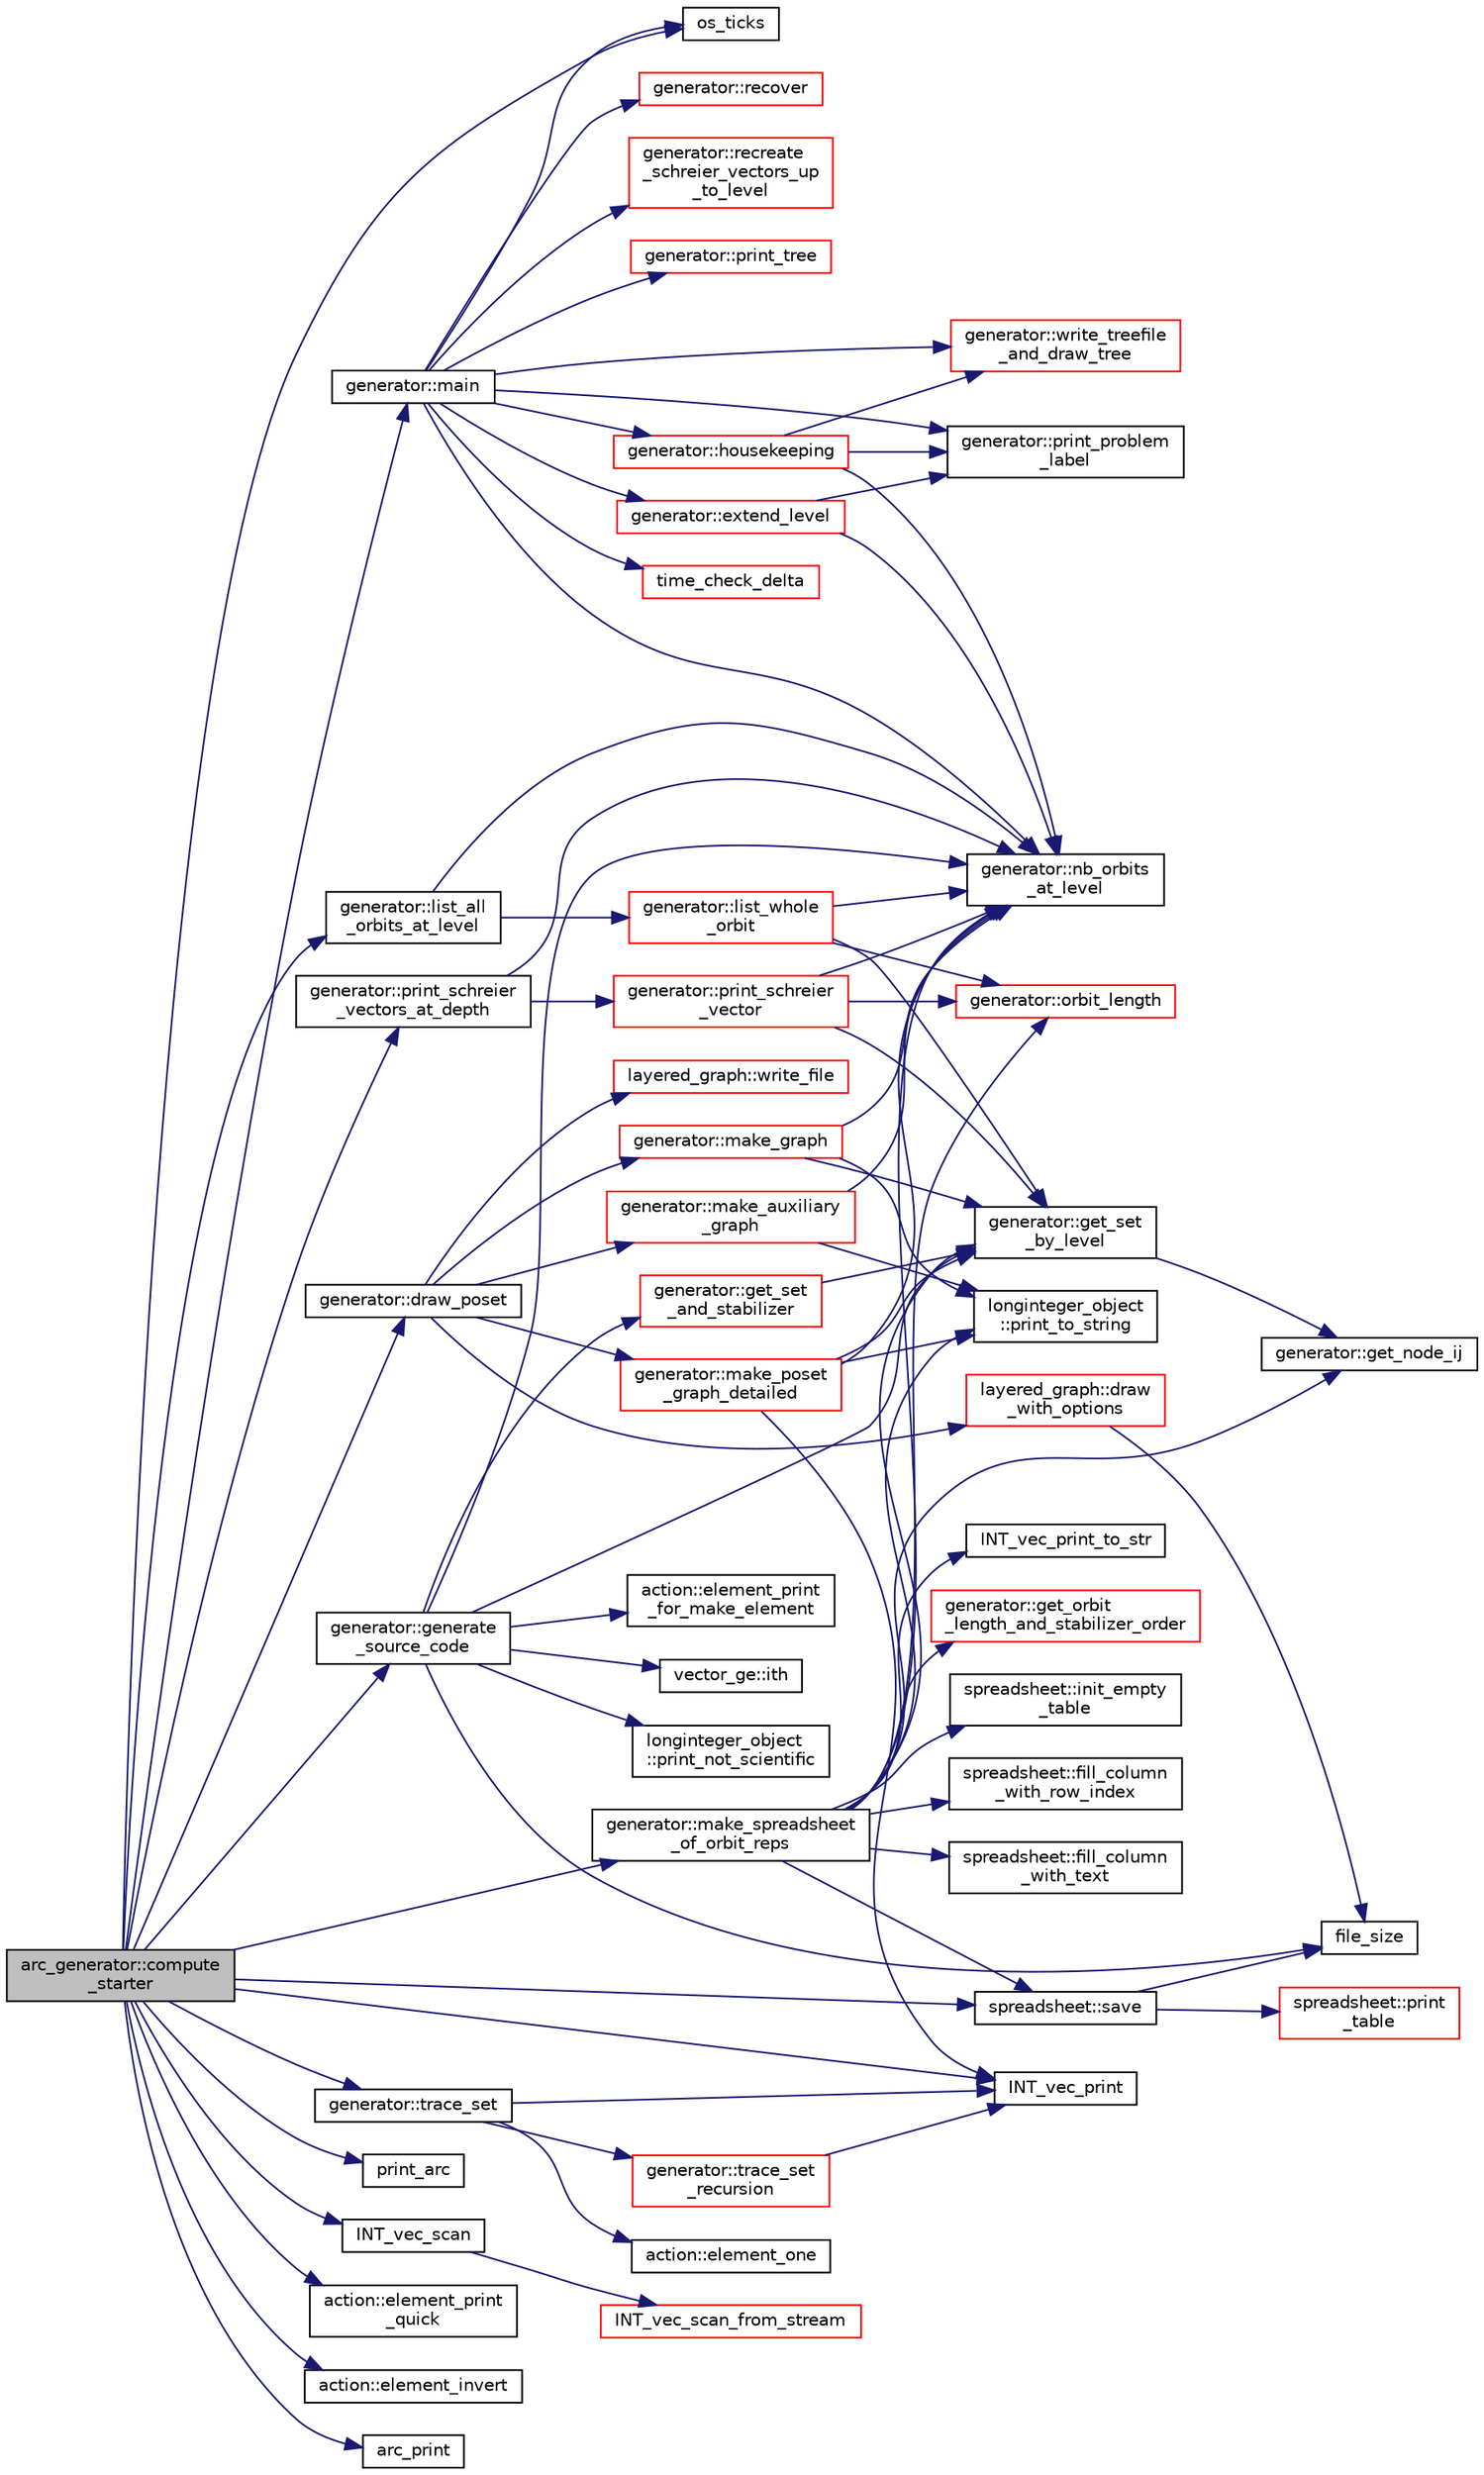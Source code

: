 digraph "arc_generator::compute_starter"
{
  edge [fontname="Helvetica",fontsize="10",labelfontname="Helvetica",labelfontsize="10"];
  node [fontname="Helvetica",fontsize="10",shape=record];
  rankdir="LR";
  Node19 [label="arc_generator::compute\l_starter",height=0.2,width=0.4,color="black", fillcolor="grey75", style="filled", fontcolor="black"];
  Node19 -> Node20 [color="midnightblue",fontsize="10",style="solid",fontname="Helvetica"];
  Node20 [label="os_ticks",height=0.2,width=0.4,color="black", fillcolor="white", style="filled",URL="$d5/db4/io__and__os_8h.html#a3da6d2b09e35d569adb7101dffcb5224"];
  Node19 -> Node21 [color="midnightblue",fontsize="10",style="solid",fontname="Helvetica"];
  Node21 [label="print_arc",height=0.2,width=0.4,color="black", fillcolor="white", style="filled",URL="$d7/d4e/arc__generator_8_c.html#a2d0267ec166d32b91a35af1d1e66427f"];
  Node19 -> Node22 [color="midnightblue",fontsize="10",style="solid",fontname="Helvetica"];
  Node22 [label="generator::main",height=0.2,width=0.4,color="black", fillcolor="white", style="filled",URL="$d7/d73/classgenerator.html#a01abff8e9f231bf0d82e2e8e0061f242"];
  Node22 -> Node23 [color="midnightblue",fontsize="10",style="solid",fontname="Helvetica"];
  Node23 [label="generator::print_problem\l_label",height=0.2,width=0.4,color="black", fillcolor="white", style="filled",URL="$d7/d73/classgenerator.html#a06d3c064ba84ebe8db3537e6273f16c3"];
  Node22 -> Node20 [color="midnightblue",fontsize="10",style="solid",fontname="Helvetica"];
  Node22 -> Node24 [color="midnightblue",fontsize="10",style="solid",fontname="Helvetica"];
  Node24 [label="time_check_delta",height=0.2,width=0.4,color="red", fillcolor="white", style="filled",URL="$d9/d60/discreta_8h.html#a89a8565e34c7dcbb97180cd6af7454a1"];
  Node22 -> Node27 [color="midnightblue",fontsize="10",style="solid",fontname="Helvetica"];
  Node27 [label="generator::recover",height=0.2,width=0.4,color="red", fillcolor="white", style="filled",URL="$d7/d73/classgenerator.html#a96b65270be862c206d5af97c1dde9c17"];
  Node22 -> Node29 [color="midnightblue",fontsize="10",style="solid",fontname="Helvetica"];
  Node29 [label="generator::recreate\l_schreier_vectors_up\l_to_level",height=0.2,width=0.4,color="red", fillcolor="white", style="filled",URL="$d7/d73/classgenerator.html#a2ca7599e91bb012d41153aec95f081f7"];
  Node22 -> Node578 [color="midnightblue",fontsize="10",style="solid",fontname="Helvetica"];
  Node578 [label="generator::print_tree",height=0.2,width=0.4,color="red", fillcolor="white", style="filled",URL="$d7/d73/classgenerator.html#a4d50a3584d53209baf2bf7d7b9ba31f8"];
  Node22 -> Node592 [color="midnightblue",fontsize="10",style="solid",fontname="Helvetica"];
  Node592 [label="generator::write_treefile\l_and_draw_tree",height=0.2,width=0.4,color="red", fillcolor="white", style="filled",URL="$d7/d73/classgenerator.html#a70c78f45dba413014287e8cde2f7d6b5"];
  Node22 -> Node689 [color="midnightblue",fontsize="10",style="solid",fontname="Helvetica"];
  Node689 [label="generator::extend_level",height=0.2,width=0.4,color="red", fillcolor="white", style="filled",URL="$d7/d73/classgenerator.html#a91b84d80ccec0cd2136bc221c30e0f8e"];
  Node689 -> Node23 [color="midnightblue",fontsize="10",style="solid",fontname="Helvetica"];
  Node689 -> Node35 [color="midnightblue",fontsize="10",style="solid",fontname="Helvetica"];
  Node35 [label="generator::nb_orbits\l_at_level",height=0.2,width=0.4,color="black", fillcolor="white", style="filled",URL="$d7/d73/classgenerator.html#a020f3d8378448310d044a4a24fadf301"];
  Node22 -> Node846 [color="midnightblue",fontsize="10",style="solid",fontname="Helvetica"];
  Node846 [label="generator::housekeeping",height=0.2,width=0.4,color="red", fillcolor="white", style="filled",URL="$d7/d73/classgenerator.html#aaf2bd92e8f74eb9fbc3244a6dde6f78c"];
  Node846 -> Node35 [color="midnightblue",fontsize="10",style="solid",fontname="Helvetica"];
  Node846 -> Node23 [color="midnightblue",fontsize="10",style="solid",fontname="Helvetica"];
  Node846 -> Node592 [color="midnightblue",fontsize="10",style="solid",fontname="Helvetica"];
  Node22 -> Node35 [color="midnightblue",fontsize="10",style="solid",fontname="Helvetica"];
  Node19 -> Node864 [color="midnightblue",fontsize="10",style="solid",fontname="Helvetica"];
  Node864 [label="generator::draw_poset",height=0.2,width=0.4,color="black", fillcolor="white", style="filled",URL="$d7/d73/classgenerator.html#aa4f99c75a86701ba85e514a294efdf3a"];
  Node864 -> Node865 [color="midnightblue",fontsize="10",style="solid",fontname="Helvetica"];
  Node865 [label="generator::make_auxiliary\l_graph",height=0.2,width=0.4,color="red", fillcolor="white", style="filled",URL="$d7/d73/classgenerator.html#aabd85f45e3975dcf5eb15c0509e58392"];
  Node865 -> Node35 [color="midnightblue",fontsize="10",style="solid",fontname="Helvetica"];
  Node865 -> Node677 [color="midnightblue",fontsize="10",style="solid",fontname="Helvetica"];
  Node677 [label="longinteger_object\l::print_to_string",height=0.2,width=0.4,color="black", fillcolor="white", style="filled",URL="$dd/d7e/classlonginteger__object.html#abf29fedc2ef57bb6c8bcc8e1f052efda"];
  Node864 -> Node881 [color="midnightblue",fontsize="10",style="solid",fontname="Helvetica"];
  Node881 [label="generator::make_graph",height=0.2,width=0.4,color="red", fillcolor="white", style="filled",URL="$d7/d73/classgenerator.html#a70dd7819a500c8baef63327eb5d72f4c"];
  Node881 -> Node35 [color="midnightblue",fontsize="10",style="solid",fontname="Helvetica"];
  Node881 -> Node677 [color="midnightblue",fontsize="10",style="solid",fontname="Helvetica"];
  Node881 -> Node882 [color="midnightblue",fontsize="10",style="solid",fontname="Helvetica"];
  Node882 [label="generator::get_set\l_by_level",height=0.2,width=0.4,color="black", fillcolor="white", style="filled",URL="$d7/d73/classgenerator.html#a3012a80d862b42c848b84584389c8594"];
  Node882 -> Node883 [color="midnightblue",fontsize="10",style="solid",fontname="Helvetica"];
  Node883 [label="generator::get_node_ij",height=0.2,width=0.4,color="black", fillcolor="white", style="filled",URL="$d7/d73/classgenerator.html#a8cea5411b42336694738530732ede540"];
  Node864 -> Node886 [color="midnightblue",fontsize="10",style="solid",fontname="Helvetica"];
  Node886 [label="generator::make_poset\l_graph_detailed",height=0.2,width=0.4,color="red", fillcolor="white", style="filled",URL="$d7/d73/classgenerator.html#a4f8b07122d32e3db0788f5a385bb1615"];
  Node886 -> Node35 [color="midnightblue",fontsize="10",style="solid",fontname="Helvetica"];
  Node886 -> Node42 [color="midnightblue",fontsize="10",style="solid",fontname="Helvetica"];
  Node42 [label="INT_vec_print",height=0.2,width=0.4,color="black", fillcolor="white", style="filled",URL="$df/dbf/sajeeb_8_c.html#a79a5901af0b47dd0d694109543c027fe"];
  Node886 -> Node677 [color="midnightblue",fontsize="10",style="solid",fontname="Helvetica"];
  Node886 -> Node882 [color="midnightblue",fontsize="10",style="solid",fontname="Helvetica"];
  Node864 -> Node890 [color="midnightblue",fontsize="10",style="solid",fontname="Helvetica"];
  Node890 [label="layered_graph::write_file",height=0.2,width=0.4,color="red", fillcolor="white", style="filled",URL="$da/db1/classlayered__graph.html#aa6be0def70df293f8e50a6aadcbd5d89"];
  Node864 -> Node892 [color="midnightblue",fontsize="10",style="solid",fontname="Helvetica"];
  Node892 [label="layered_graph::draw\l_with_options",height=0.2,width=0.4,color="red", fillcolor="white", style="filled",URL="$da/db1/classlayered__graph.html#a4c76e40c6cf5bfb2ab2df20c33e846bc"];
  Node892 -> Node32 [color="midnightblue",fontsize="10",style="solid",fontname="Helvetica"];
  Node32 [label="file_size",height=0.2,width=0.4,color="black", fillcolor="white", style="filled",URL="$df/dbf/sajeeb_8_c.html#a5c37cf5785204b6e9adf647dc14d0e50"];
  Node19 -> Node904 [color="midnightblue",fontsize="10",style="solid",fontname="Helvetica"];
  Node904 [label="INT_vec_scan",height=0.2,width=0.4,color="black", fillcolor="white", style="filled",URL="$d5/db4/io__and__os_8h.html#a9aa706d3f0c3bb83182eed9ab9747582"];
  Node904 -> Node905 [color="midnightblue",fontsize="10",style="solid",fontname="Helvetica"];
  Node905 [label="INT_vec_scan_from_stream",height=0.2,width=0.4,color="red", fillcolor="white", style="filled",URL="$d4/d74/util_8_c.html#a7dc639ea3d5da900adb978c9322353a7"];
  Node19 -> Node42 [color="midnightblue",fontsize="10",style="solid",fontname="Helvetica"];
  Node19 -> Node907 [color="midnightblue",fontsize="10",style="solid",fontname="Helvetica"];
  Node907 [label="generator::trace_set",height=0.2,width=0.4,color="black", fillcolor="white", style="filled",URL="$d7/d73/classgenerator.html#ae34b55cbb999d9b2aa9dacc8748de0b2"];
  Node907 -> Node42 [color="midnightblue",fontsize="10",style="solid",fontname="Helvetica"];
  Node907 -> Node77 [color="midnightblue",fontsize="10",style="solid",fontname="Helvetica"];
  Node77 [label="action::element_one",height=0.2,width=0.4,color="black", fillcolor="white", style="filled",URL="$d2/d86/classaction.html#a780a105daf04d6d1fe7e2f63b3c88e3b"];
  Node907 -> Node908 [color="midnightblue",fontsize="10",style="solid",fontname="Helvetica"];
  Node908 [label="generator::trace_set\l_recursion",height=0.2,width=0.4,color="red", fillcolor="white", style="filled",URL="$d7/d73/classgenerator.html#aede118133e199ff6a1a381c7da8366b4"];
  Node908 -> Node42 [color="midnightblue",fontsize="10",style="solid",fontname="Helvetica"];
  Node19 -> Node45 [color="midnightblue",fontsize="10",style="solid",fontname="Helvetica"];
  Node45 [label="action::element_print\l_quick",height=0.2,width=0.4,color="black", fillcolor="white", style="filled",URL="$d2/d86/classaction.html#a4844680cf6750396f76494a28655265b"];
  Node19 -> Node95 [color="midnightblue",fontsize="10",style="solid",fontname="Helvetica"];
  Node95 [label="action::element_invert",height=0.2,width=0.4,color="black", fillcolor="white", style="filled",URL="$d2/d86/classaction.html#aa4bd01e338497714586636751fcef436"];
  Node19 -> Node909 [color="midnightblue",fontsize="10",style="solid",fontname="Helvetica"];
  Node909 [label="generator::generate\l_source_code",height=0.2,width=0.4,color="black", fillcolor="white", style="filled",URL="$d7/d73/classgenerator.html#a927aa5ef3dbe7bfc7f3415bf005620ed"];
  Node909 -> Node35 [color="midnightblue",fontsize="10",style="solid",fontname="Helvetica"];
  Node909 -> Node882 [color="midnightblue",fontsize="10",style="solid",fontname="Helvetica"];
  Node909 -> Node910 [color="midnightblue",fontsize="10",style="solid",fontname="Helvetica"];
  Node910 [label="generator::get_set\l_and_stabilizer",height=0.2,width=0.4,color="red", fillcolor="white", style="filled",URL="$d7/d73/classgenerator.html#a23116270f27facfd48e4190a84e0ef20"];
  Node910 -> Node882 [color="midnightblue",fontsize="10",style="solid",fontname="Helvetica"];
  Node909 -> Node614 [color="midnightblue",fontsize="10",style="solid",fontname="Helvetica"];
  Node614 [label="longinteger_object\l::print_not_scientific",height=0.2,width=0.4,color="black", fillcolor="white", style="filled",URL="$dd/d7e/classlonginteger__object.html#ab80ea5c103cf97de662da3f1c79b2dd4"];
  Node909 -> Node514 [color="midnightblue",fontsize="10",style="solid",fontname="Helvetica"];
  Node514 [label="action::element_print\l_for_make_element",height=0.2,width=0.4,color="black", fillcolor="white", style="filled",URL="$d2/d86/classaction.html#afd16c6446777c0ce519c84be26815c49"];
  Node909 -> Node46 [color="midnightblue",fontsize="10",style="solid",fontname="Helvetica"];
  Node46 [label="vector_ge::ith",height=0.2,width=0.4,color="black", fillcolor="white", style="filled",URL="$d4/d6e/classvector__ge.html#a1ff002e8b746a9beb119d57dcd4a15ff"];
  Node909 -> Node32 [color="midnightblue",fontsize="10",style="solid",fontname="Helvetica"];
  Node19 -> Node915 [color="midnightblue",fontsize="10",style="solid",fontname="Helvetica"];
  Node915 [label="generator::list_all\l_orbits_at_level",height=0.2,width=0.4,color="black", fillcolor="white", style="filled",URL="$d7/d73/classgenerator.html#a650880bf92f9f2bf124d4ead2cc01f70"];
  Node915 -> Node35 [color="midnightblue",fontsize="10",style="solid",fontname="Helvetica"];
  Node915 -> Node916 [color="midnightblue",fontsize="10",style="solid",fontname="Helvetica"];
  Node916 [label="generator::list_whole\l_orbit",height=0.2,width=0.4,color="red", fillcolor="white", style="filled",URL="$d7/d73/classgenerator.html#aa102d1c1e32f0cd1dafeab1e0d1c18c1"];
  Node916 -> Node917 [color="midnightblue",fontsize="10",style="solid",fontname="Helvetica"];
  Node917 [label="generator::orbit_length",height=0.2,width=0.4,color="red", fillcolor="white", style="filled",URL="$d7/d73/classgenerator.html#a38a102d644c03c18ad901f1a815a7f6c"];
  Node916 -> Node35 [color="midnightblue",fontsize="10",style="solid",fontname="Helvetica"];
  Node916 -> Node882 [color="midnightblue",fontsize="10",style="solid",fontname="Helvetica"];
  Node19 -> Node956 [color="midnightblue",fontsize="10",style="solid",fontname="Helvetica"];
  Node956 [label="arc_print",height=0.2,width=0.4,color="black", fillcolor="white", style="filled",URL="$d7/d4e/arc__generator_8_c.html#a8e0ca684a5ab16e4056254023c36455c"];
  Node19 -> Node957 [color="midnightblue",fontsize="10",style="solid",fontname="Helvetica"];
  Node957 [label="generator::make_spreadsheet\l_of_orbit_reps",height=0.2,width=0.4,color="black", fillcolor="white", style="filled",URL="$d7/d73/classgenerator.html#a2fb3f7b149d0207cf859b33529282e22"];
  Node957 -> Node917 [color="midnightblue",fontsize="10",style="solid",fontname="Helvetica"];
  Node957 -> Node35 [color="midnightblue",fontsize="10",style="solid",fontname="Helvetica"];
  Node957 -> Node882 [color="midnightblue",fontsize="10",style="solid",fontname="Helvetica"];
  Node957 -> Node958 [color="midnightblue",fontsize="10",style="solid",fontname="Helvetica"];
  Node958 [label="INT_vec_print_to_str",height=0.2,width=0.4,color="black", fillcolor="white", style="filled",URL="$d5/db4/io__and__os_8h.html#abadd2acf410e5c491f6740899538160d"];
  Node957 -> Node959 [color="midnightblue",fontsize="10",style="solid",fontname="Helvetica"];
  Node959 [label="generator::get_orbit\l_length_and_stabilizer_order",height=0.2,width=0.4,color="red", fillcolor="white", style="filled",URL="$d7/d73/classgenerator.html#a3b61656a33d833f30f2ac88406186a36"];
  Node957 -> Node677 [color="midnightblue",fontsize="10",style="solid",fontname="Helvetica"];
  Node957 -> Node883 [color="midnightblue",fontsize="10",style="solid",fontname="Helvetica"];
  Node957 -> Node960 [color="midnightblue",fontsize="10",style="solid",fontname="Helvetica"];
  Node960 [label="spreadsheet::init_empty\l_table",height=0.2,width=0.4,color="black", fillcolor="white", style="filled",URL="$d8/d11/classspreadsheet.html#ad941232fa1d9ccf29fcebb8e56c15681"];
  Node957 -> Node961 [color="midnightblue",fontsize="10",style="solid",fontname="Helvetica"];
  Node961 [label="spreadsheet::fill_column\l_with_row_index",height=0.2,width=0.4,color="black", fillcolor="white", style="filled",URL="$d8/d11/classspreadsheet.html#a24ffe3a895380385eb9d60c1a4389157"];
  Node957 -> Node962 [color="midnightblue",fontsize="10",style="solid",fontname="Helvetica"];
  Node962 [label="spreadsheet::fill_column\l_with_text",height=0.2,width=0.4,color="black", fillcolor="white", style="filled",URL="$d8/d11/classspreadsheet.html#a7b49e3dfb10f5cdd57bacd4d21a60e3c"];
  Node957 -> Node963 [color="midnightblue",fontsize="10",style="solid",fontname="Helvetica"];
  Node963 [label="spreadsheet::save",height=0.2,width=0.4,color="black", fillcolor="white", style="filled",URL="$d8/d11/classspreadsheet.html#ac8744dac17eef1474584aae9551927f6"];
  Node963 -> Node964 [color="midnightblue",fontsize="10",style="solid",fontname="Helvetica"];
  Node964 [label="spreadsheet::print\l_table",height=0.2,width=0.4,color="red", fillcolor="white", style="filled",URL="$d8/d11/classspreadsheet.html#a0760eae2a96ee698fef84cd8f2655197"];
  Node963 -> Node32 [color="midnightblue",fontsize="10",style="solid",fontname="Helvetica"];
  Node19 -> Node963 [color="midnightblue",fontsize="10",style="solid",fontname="Helvetica"];
  Node19 -> Node966 [color="midnightblue",fontsize="10",style="solid",fontname="Helvetica"];
  Node966 [label="generator::print_schreier\l_vectors_at_depth",height=0.2,width=0.4,color="black", fillcolor="white", style="filled",URL="$d7/d73/classgenerator.html#a905ff91771cf86019c8052e7ddcd3287"];
  Node966 -> Node35 [color="midnightblue",fontsize="10",style="solid",fontname="Helvetica"];
  Node966 -> Node967 [color="midnightblue",fontsize="10",style="solid",fontname="Helvetica"];
  Node967 [label="generator::print_schreier\l_vector",height=0.2,width=0.4,color="red", fillcolor="white", style="filled",URL="$d7/d73/classgenerator.html#aa31c8a1d5c8f5ccb054a07455983b0d1"];
  Node967 -> Node917 [color="midnightblue",fontsize="10",style="solid",fontname="Helvetica"];
  Node967 -> Node35 [color="midnightblue",fontsize="10",style="solid",fontname="Helvetica"];
  Node967 -> Node882 [color="midnightblue",fontsize="10",style="solid",fontname="Helvetica"];
}
